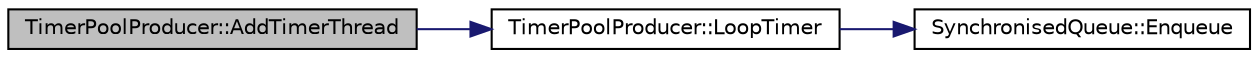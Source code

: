 digraph G
{
  edge [fontname="Helvetica",fontsize="10",labelfontname="Helvetica",labelfontsize="10"];
  node [fontname="Helvetica",fontsize="10",shape=record];
  rankdir="LR";
  Node1 [label="TimerPoolProducer::AddTimerThread",height=0.2,width=0.4,color="black", fillcolor="grey75", style="filled" fontcolor="black"];
  Node1 -> Node2 [color="midnightblue",fontsize="10",style="solid"];
  Node2 [label="TimerPoolProducer::LoopTimer",height=0.2,width=0.4,color="black", fillcolor="white", style="filled",URL="$classTimerPoolProducer.html#aaa466ecb380111ab58a8dbdd2a6de2e0"];
  Node2 -> Node3 [color="midnightblue",fontsize="10",style="solid"];
  Node3 [label="SynchronisedQueue::Enqueue",height=0.2,width=0.4,color="black", fillcolor="white", style="filled",URL="$classSynchronisedQueue.html#a57ab290483acce1df774ab57515c6fea"];
}
